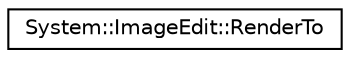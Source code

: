 digraph G
{
  edge [fontname="Helvetica",fontsize="10",labelfontname="Helvetica",labelfontsize="10"];
  node [fontname="Helvetica",fontsize="10",shape=record];
  rankdir="LR";
  Node1 [label="System::ImageEdit::RenderTo",height=0.2,width=0.4,color="black", fillcolor="white", style="filled",URL="$class_system_1_1_image_edit_1_1_render_to.html"];
}
